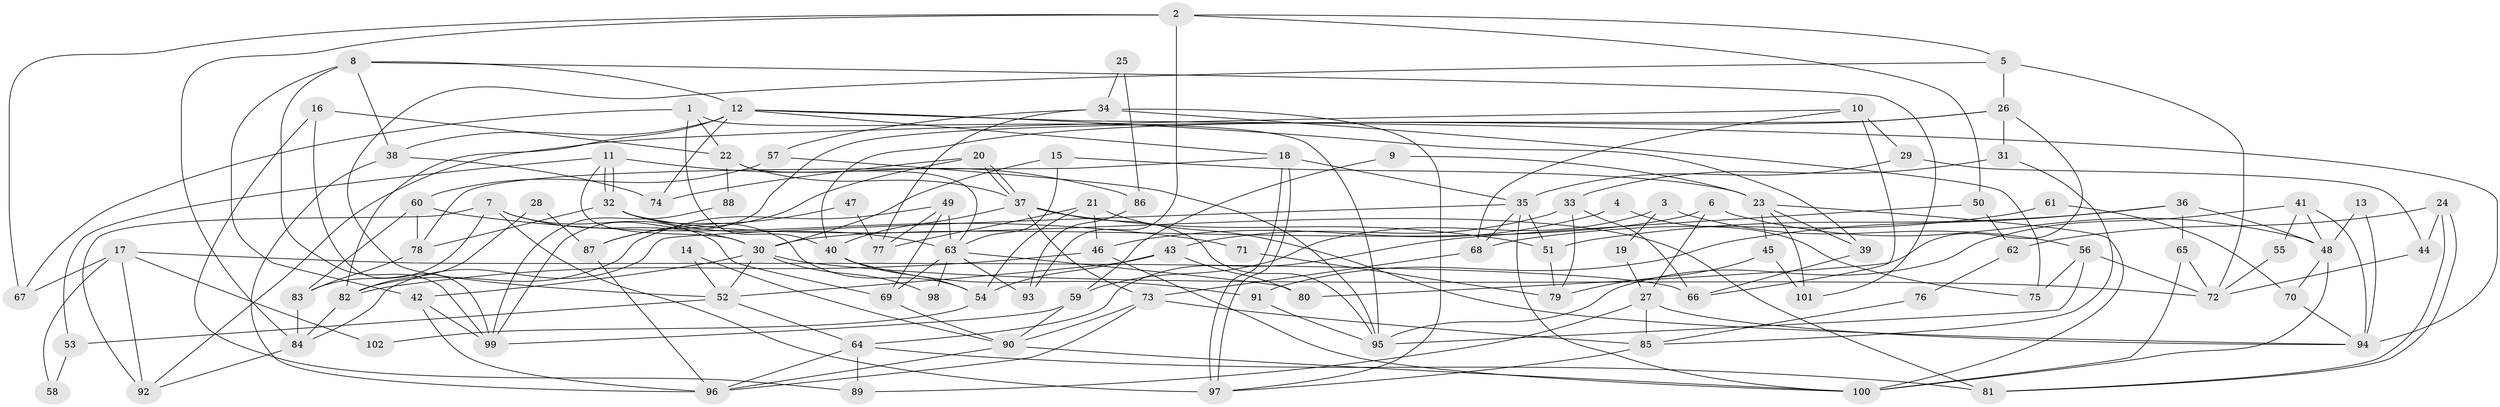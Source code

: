 // coarse degree distribution, {7: 0.07042253521126761, 6: 0.11267605633802817, 3: 0.2112676056338028, 2: 0.09859154929577464, 4: 0.2112676056338028, 5: 0.18309859154929578, 8: 0.056338028169014086, 9: 0.04225352112676056, 10: 0.014084507042253521}
// Generated by graph-tools (version 1.1) at 2025/52/02/27/25 19:52:01]
// undirected, 102 vertices, 204 edges
graph export_dot {
graph [start="1"]
  node [color=gray90,style=filled];
  1;
  2;
  3;
  4;
  5;
  6;
  7;
  8;
  9;
  10;
  11;
  12;
  13;
  14;
  15;
  16;
  17;
  18;
  19;
  20;
  21;
  22;
  23;
  24;
  25;
  26;
  27;
  28;
  29;
  30;
  31;
  32;
  33;
  34;
  35;
  36;
  37;
  38;
  39;
  40;
  41;
  42;
  43;
  44;
  45;
  46;
  47;
  48;
  49;
  50;
  51;
  52;
  53;
  54;
  55;
  56;
  57;
  58;
  59;
  60;
  61;
  62;
  63;
  64;
  65;
  66;
  67;
  68;
  69;
  70;
  71;
  72;
  73;
  74;
  75;
  76;
  77;
  78;
  79;
  80;
  81;
  82;
  83;
  84;
  85;
  86;
  87;
  88;
  89;
  90;
  91;
  92;
  93;
  94;
  95;
  96;
  97;
  98;
  99;
  100;
  101;
  102;
  1 -- 95;
  1 -- 22;
  1 -- 40;
  1 -- 67;
  2 -- 5;
  2 -- 84;
  2 -- 50;
  2 -- 67;
  2 -- 93;
  3 -- 59;
  3 -- 56;
  3 -- 19;
  4 -- 75;
  4 -- 46;
  5 -- 52;
  5 -- 26;
  5 -- 72;
  6 -- 30;
  6 -- 48;
  6 -- 27;
  7 -- 83;
  7 -- 69;
  7 -- 30;
  7 -- 92;
  7 -- 97;
  8 -- 101;
  8 -- 12;
  8 -- 38;
  8 -- 42;
  8 -- 99;
  9 -- 59;
  9 -- 23;
  10 -- 68;
  10 -- 92;
  10 -- 29;
  10 -- 66;
  11 -- 32;
  11 -- 32;
  11 -- 30;
  11 -- 53;
  11 -- 86;
  12 -- 38;
  12 -- 94;
  12 -- 18;
  12 -- 39;
  12 -- 74;
  12 -- 82;
  13 -- 48;
  13 -- 94;
  14 -- 90;
  14 -- 52;
  15 -- 63;
  15 -- 30;
  15 -- 23;
  16 -- 99;
  16 -- 22;
  16 -- 89;
  17 -- 66;
  17 -- 67;
  17 -- 58;
  17 -- 92;
  17 -- 102;
  18 -- 97;
  18 -- 97;
  18 -- 35;
  18 -- 78;
  19 -- 27;
  20 -- 37;
  20 -- 37;
  20 -- 74;
  20 -- 87;
  21 -- 77;
  21 -- 54;
  21 -- 46;
  21 -- 94;
  22 -- 37;
  22 -- 63;
  22 -- 88;
  23 -- 100;
  23 -- 39;
  23 -- 45;
  23 -- 101;
  24 -- 81;
  24 -- 81;
  24 -- 44;
  24 -- 62;
  25 -- 86;
  25 -- 34;
  26 -- 40;
  26 -- 31;
  26 -- 80;
  26 -- 99;
  27 -- 94;
  27 -- 85;
  27 -- 89;
  28 -- 82;
  28 -- 87;
  29 -- 35;
  29 -- 44;
  30 -- 42;
  30 -- 52;
  30 -- 72;
  30 -- 98;
  31 -- 33;
  31 -- 85;
  32 -- 81;
  32 -- 54;
  32 -- 63;
  32 -- 78;
  33 -- 66;
  33 -- 43;
  33 -- 79;
  34 -- 97;
  34 -- 57;
  34 -- 75;
  34 -- 77;
  35 -- 100;
  35 -- 51;
  35 -- 68;
  35 -- 84;
  36 -- 51;
  36 -- 65;
  36 -- 48;
  36 -- 91;
  37 -- 73;
  37 -- 40;
  37 -- 51;
  37 -- 95;
  38 -- 96;
  38 -- 74;
  39 -- 66;
  40 -- 54;
  40 -- 91;
  41 -- 95;
  41 -- 48;
  41 -- 55;
  41 -- 94;
  42 -- 99;
  42 -- 96;
  43 -- 54;
  43 -- 52;
  43 -- 80;
  44 -- 72;
  45 -- 79;
  45 -- 101;
  46 -- 82;
  46 -- 100;
  47 -- 77;
  47 -- 87;
  48 -- 100;
  48 -- 70;
  49 -- 82;
  49 -- 63;
  49 -- 69;
  49 -- 77;
  50 -- 64;
  50 -- 62;
  51 -- 79;
  52 -- 64;
  52 -- 53;
  53 -- 58;
  54 -- 102;
  55 -- 72;
  56 -- 72;
  56 -- 95;
  56 -- 75;
  57 -- 95;
  57 -- 60;
  59 -- 99;
  59 -- 90;
  60 -- 78;
  60 -- 83;
  60 -- 71;
  61 -- 70;
  61 -- 68;
  62 -- 76;
  63 -- 80;
  63 -- 69;
  63 -- 93;
  63 -- 98;
  64 -- 89;
  64 -- 96;
  64 -- 81;
  65 -- 72;
  65 -- 100;
  68 -- 73;
  69 -- 90;
  70 -- 94;
  71 -- 79;
  73 -- 85;
  73 -- 96;
  73 -- 90;
  76 -- 85;
  78 -- 83;
  82 -- 84;
  83 -- 84;
  84 -- 92;
  85 -- 97;
  86 -- 93;
  87 -- 96;
  88 -- 99;
  90 -- 96;
  90 -- 100;
  91 -- 95;
}
